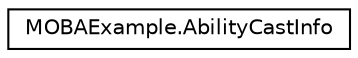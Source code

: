 digraph "Graphical Class Hierarchy"
{
 // LATEX_PDF_SIZE
  edge [fontname="Helvetica",fontsize="10",labelfontname="Helvetica",labelfontsize="10"];
  node [fontname="Helvetica",fontsize="10",shape=record];
  rankdir="LR";
  Node0 [label="MOBAExample.AbilityCastInfo",height=0.2,width=0.4,color="black", fillcolor="white", style="filled",URL="$classMOBAExample_1_1AbilityCastInfo.html",tooltip=" "];
}
